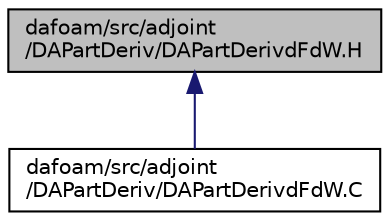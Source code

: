 digraph "dafoam/src/adjoint/DAPartDeriv/DAPartDerivdFdW.H"
{
  bgcolor="transparent";
  edge [fontname="Helvetica",fontsize="10",labelfontname="Helvetica",labelfontsize="10"];
  node [fontname="Helvetica",fontsize="10",shape=record];
  Node38 [label="dafoam/src/adjoint\l/DAPartDeriv/DAPartDerivdFdW.H",height=0.2,width=0.4,color="black", fillcolor="grey75", style="filled", fontcolor="black"];
  Node38 -> Node39 [dir="back",color="midnightblue",fontsize="10",style="solid",fontname="Helvetica"];
  Node39 [label="dafoam/src/adjoint\l/DAPartDeriv/DAPartDerivdFdW.C",height=0.2,width=0.4,color="black",URL="$DAPartDerivdFdW_8C.html"];
}
